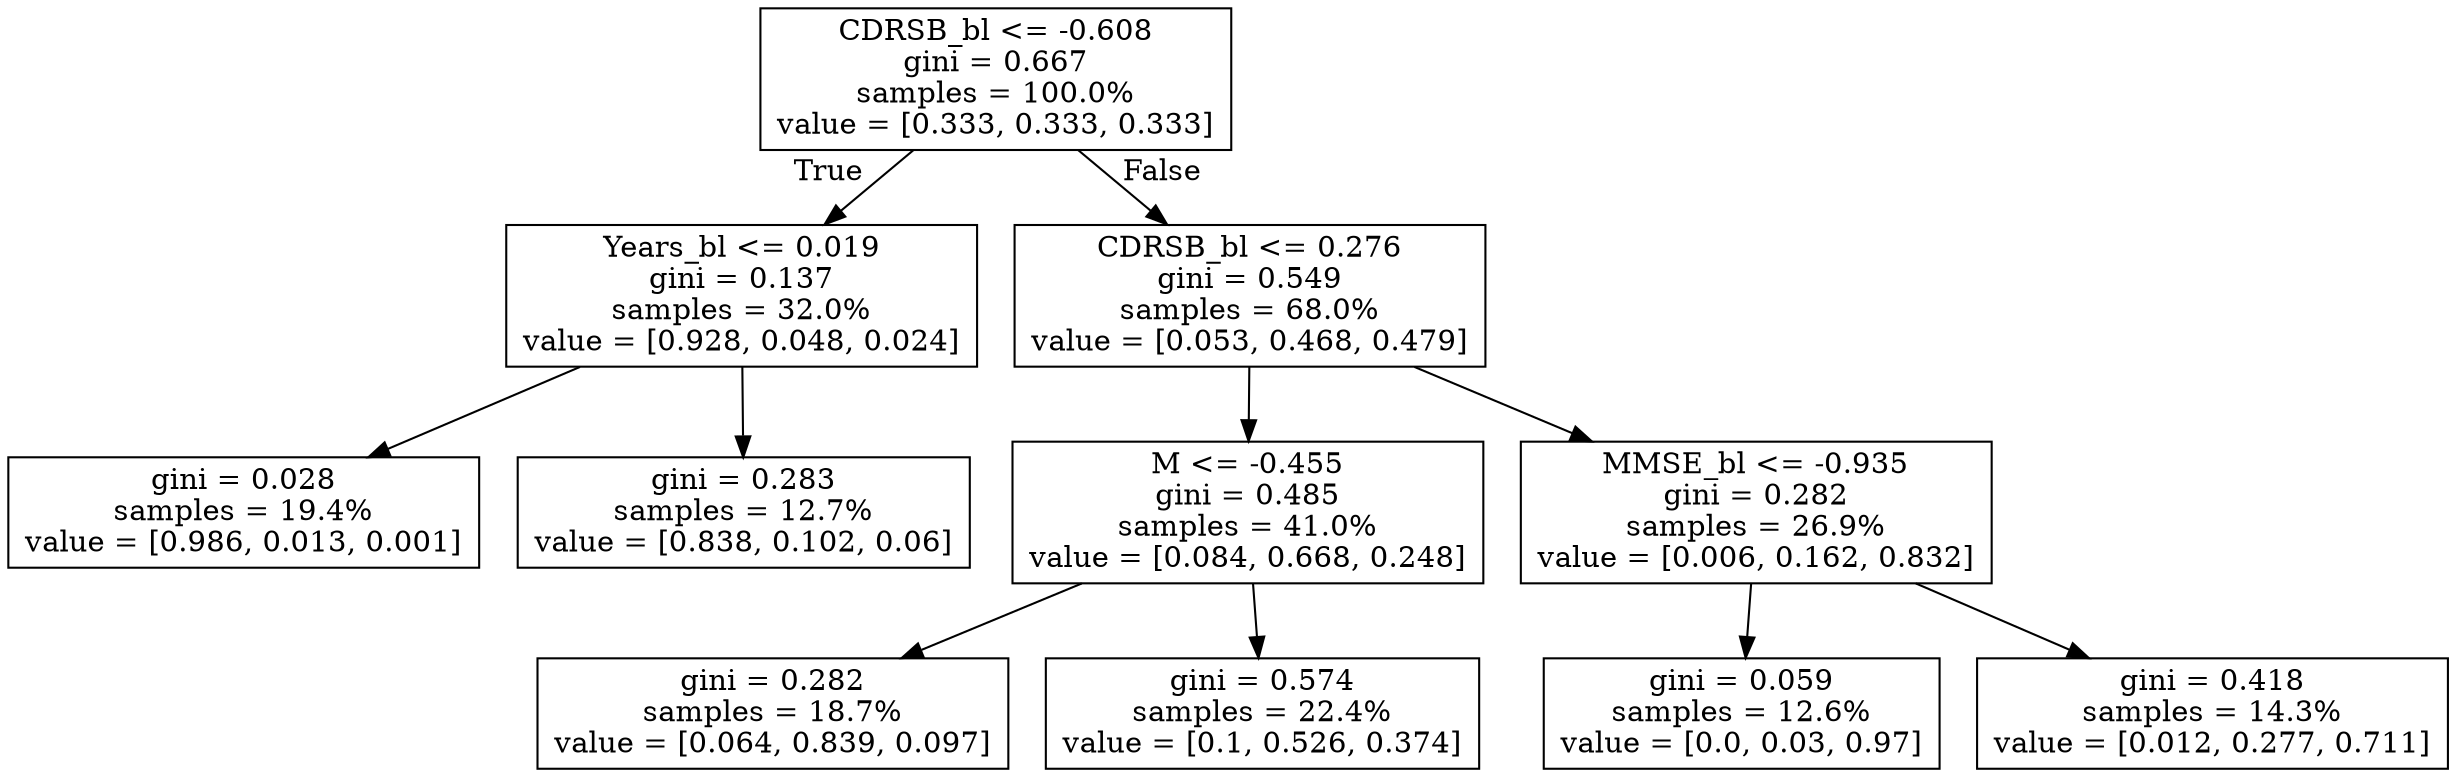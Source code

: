 digraph Tree {
node [shape=box] ;
0 [label="CDRSB_bl <= -0.608\ngini = 0.667\nsamples = 100.0%\nvalue = [0.333, 0.333, 0.333]"] ;
1 [label="Years_bl <= 0.019\ngini = 0.137\nsamples = 32.0%\nvalue = [0.928, 0.048, 0.024]"] ;
0 -> 1 [labeldistance=2.5, labelangle=45, headlabel="True"] ;
2 [label="gini = 0.028\nsamples = 19.4%\nvalue = [0.986, 0.013, 0.001]"] ;
1 -> 2 ;
3 [label="gini = 0.283\nsamples = 12.7%\nvalue = [0.838, 0.102, 0.06]"] ;
1 -> 3 ;
4 [label="CDRSB_bl <= 0.276\ngini = 0.549\nsamples = 68.0%\nvalue = [0.053, 0.468, 0.479]"] ;
0 -> 4 [labeldistance=2.5, labelangle=-45, headlabel="False"] ;
5 [label="M <= -0.455\ngini = 0.485\nsamples = 41.0%\nvalue = [0.084, 0.668, 0.248]"] ;
4 -> 5 ;
6 [label="gini = 0.282\nsamples = 18.7%\nvalue = [0.064, 0.839, 0.097]"] ;
5 -> 6 ;
7 [label="gini = 0.574\nsamples = 22.4%\nvalue = [0.1, 0.526, 0.374]"] ;
5 -> 7 ;
8 [label="MMSE_bl <= -0.935\ngini = 0.282\nsamples = 26.9%\nvalue = [0.006, 0.162, 0.832]"] ;
4 -> 8 ;
9 [label="gini = 0.059\nsamples = 12.6%\nvalue = [0.0, 0.03, 0.97]"] ;
8 -> 9 ;
10 [label="gini = 0.418\nsamples = 14.3%\nvalue = [0.012, 0.277, 0.711]"] ;
8 -> 10 ;
}